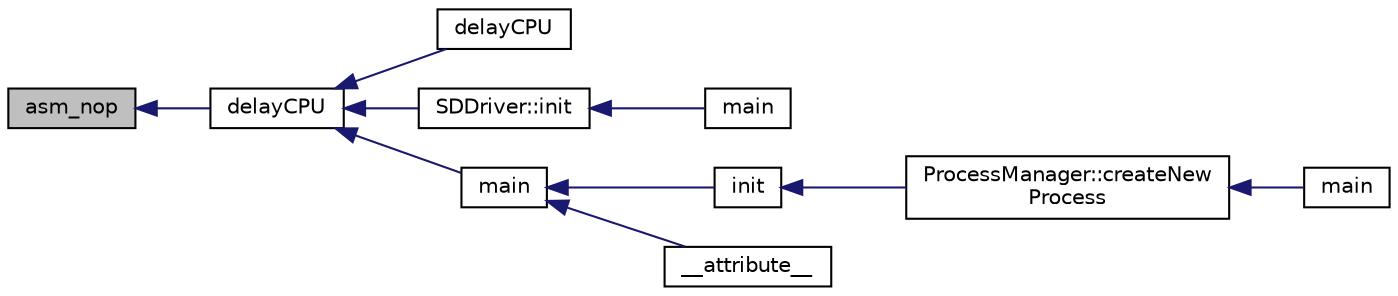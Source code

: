 digraph "asm_nop"
{
  edge [fontname="Helvetica",fontsize="10",labelfontname="Helvetica",labelfontsize="10"];
  node [fontname="Helvetica",fontsize="10",shape=record];
  rankdir="LR";
  Node27 [label="asm_nop",height=0.2,width=0.4,color="black", fillcolor="grey75", style="filled", fontcolor="black"];
  Node27 -> Node28 [dir="back",color="midnightblue",fontsize="10",style="solid",fontname="Helvetica"];
  Node28 [label="delayCPU",height=0.2,width=0.4,color="black", fillcolor="white", style="filled",URL="$d4/d7b/cpu__delay__with__nop_8cpp.html#a458b6b6220ac01329bacc2761ac05a00"];
  Node28 -> Node29 [dir="back",color="midnightblue",fontsize="10",style="solid",fontname="Helvetica"];
  Node29 [label="delayCPU",height=0.2,width=0.4,color="black", fillcolor="white", style="filled",URL="$d4/d7b/cpu__delay__with__nop_8cpp.html#aa4a97fa761002995c6d8f3b7f67bff85"];
  Node28 -> Node30 [dir="back",color="midnightblue",fontsize="10",style="solid",fontname="Helvetica"];
  Node30 [label="SDDriver::init",height=0.2,width=0.4,color="black", fillcolor="white", style="filled",URL="$d1/dcf/class_s_d_driver.html#aec3e5611beed0516afb3cf43751da5dc"];
  Node30 -> Node31 [dir="back",color="midnightblue",fontsize="10",style="solid",fontname="Helvetica"];
  Node31 [label="main",height=0.2,width=0.4,color="black", fillcolor="white", style="filled",URL="$db/d43/main__test__sdcard__block__read__write_8cpp.html#ae66f6b31b5ad750f1fe042a706a4e3d4"];
  Node28 -> Node32 [dir="back",color="midnightblue",fontsize="10",style="solid",fontname="Helvetica"];
  Node32 [label="main",height=0.2,width=0.4,color="black", fillcolor="white", style="filled",URL="$d6/d05/main__raspi3_8cpp.html#ae66f6b31b5ad750f1fe042a706a4e3d4"];
  Node32 -> Node33 [dir="back",color="midnightblue",fontsize="10",style="solid",fontname="Helvetica"];
  Node33 [label="init",height=0.2,width=0.4,color="black", fillcolor="white", style="filled",URL="$d9/dfe/qemu__virt_2crt0_8cpp.html#a02fd73d861ef2e4aabb38c0c9ff82947"];
  Node33 -> Node34 [dir="back",color="midnightblue",fontsize="10",style="solid",fontname="Helvetica"];
  Node34 [label="ProcessManager::createNew\lProcess",height=0.2,width=0.4,color="black", fillcolor="white", style="filled",URL="$d2/dce/class_process_manager.html#aebaf5b36a78fe9c75c1a1fb81d6851ac"];
  Node34 -> Node35 [dir="back",color="midnightblue",fontsize="10",style="solid",fontname="Helvetica"];
  Node35 [label="main",height=0.2,width=0.4,color="black", fillcolor="white", style="filled",URL="$d9/d35/main__run__process_8cpp.html#ae66f6b31b5ad750f1fe042a706a4e3d4"];
  Node32 -> Node36 [dir="back",color="midnightblue",fontsize="10",style="solid",fontname="Helvetica"];
  Node36 [label="__attribute__",height=0.2,width=0.4,color="black", fillcolor="white", style="filled",URL="$d1/df1/raspi3_2crt0_8cpp.html#a91fe37a104d81ff8a5f2a23e64563878"];
}
